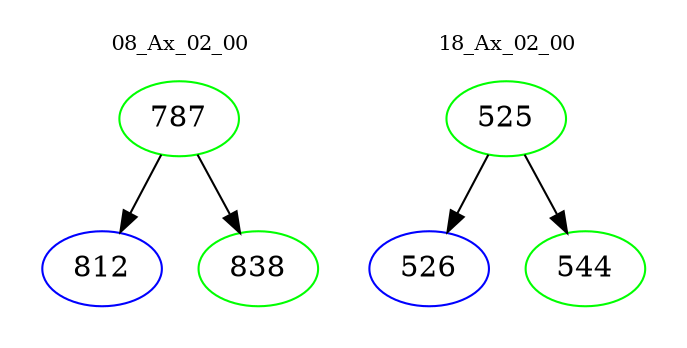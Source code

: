 digraph{
subgraph cluster_0 {
color = white
label = "08_Ax_02_00";
fontsize=10;
T0_787 [label="787", color="green"]
T0_787 -> T0_812 [color="black"]
T0_812 [label="812", color="blue"]
T0_787 -> T0_838 [color="black"]
T0_838 [label="838", color="green"]
}
subgraph cluster_1 {
color = white
label = "18_Ax_02_00";
fontsize=10;
T1_525 [label="525", color="green"]
T1_525 -> T1_526 [color="black"]
T1_526 [label="526", color="blue"]
T1_525 -> T1_544 [color="black"]
T1_544 [label="544", color="green"]
}
}

